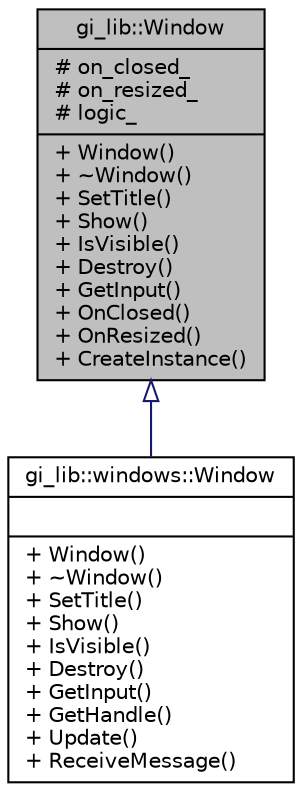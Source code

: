 digraph "gi_lib::Window"
{
  edge [fontname="Helvetica",fontsize="10",labelfontname="Helvetica",labelfontsize="10"];
  node [fontname="Helvetica",fontsize="10",shape=record];
  Node1 [label="{gi_lib::Window\n|# on_closed_\l# on_resized_\l# logic_\l|+ Window()\l+ ~Window()\l+ SetTitle()\l+ Show()\l+ IsVisible()\l+ Destroy()\l+ GetInput()\l+ OnClosed()\l+ OnResized()\l+ CreateInstance()\l}",height=0.2,width=0.4,color="black", fillcolor="grey75", style="filled", fontcolor="black"];
  Node1 -> Node2 [dir="back",color="midnightblue",fontsize="10",style="solid",arrowtail="onormal",fontname="Helvetica"];
  Node2 [label="{gi_lib::windows::Window\n||+ Window()\l+ ~Window()\l+ SetTitle()\l+ Show()\l+ IsVisible()\l+ Destroy()\l+ GetInput()\l+ GetHandle()\l+ Update()\l+ ReceiveMessage()\l}",height=0.2,width=0.4,color="black", fillcolor="white", style="filled",URL="$classgi__lib_1_1windows_1_1_window.html",tooltip="A window under Windows, lel. "];
}
